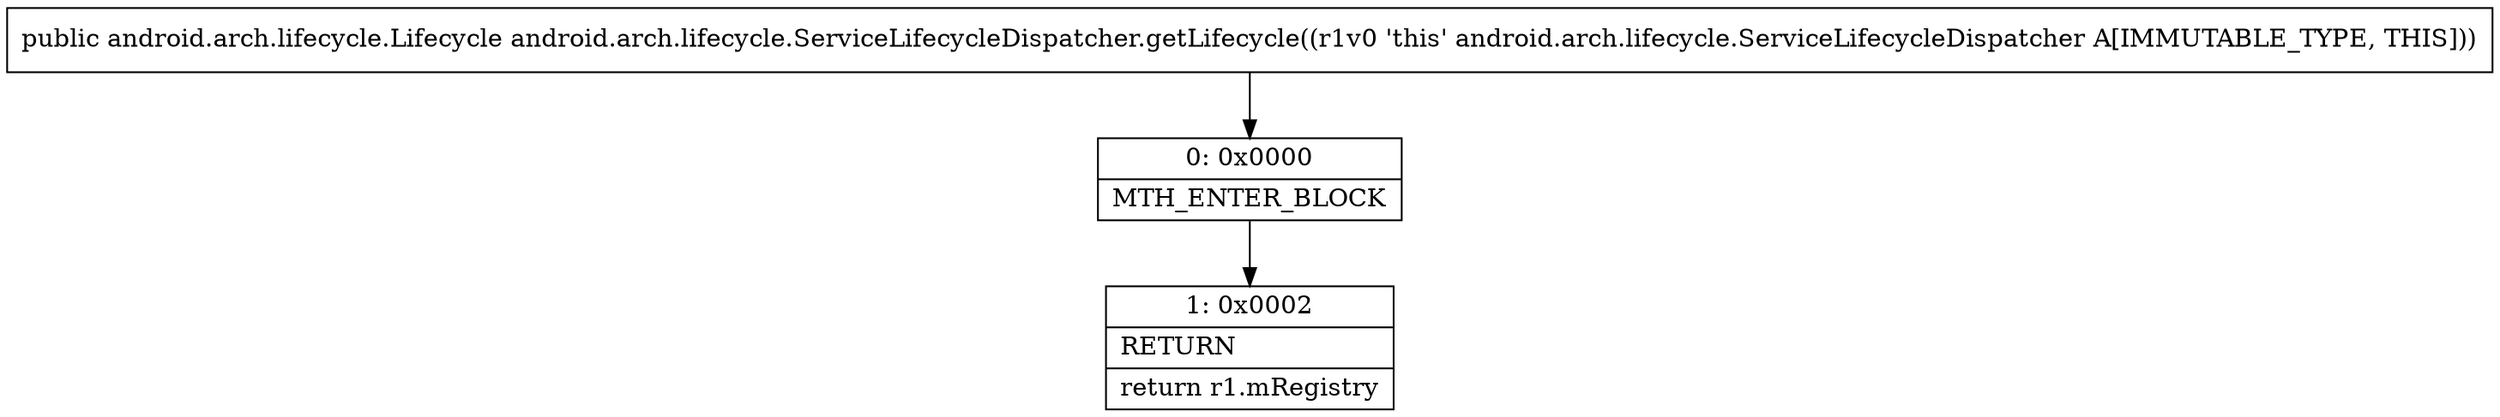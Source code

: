 digraph "CFG forandroid.arch.lifecycle.ServiceLifecycleDispatcher.getLifecycle()Landroid\/arch\/lifecycle\/Lifecycle;" {
Node_0 [shape=record,label="{0\:\ 0x0000|MTH_ENTER_BLOCK\l}"];
Node_1 [shape=record,label="{1\:\ 0x0002|RETURN\l|return r1.mRegistry\l}"];
MethodNode[shape=record,label="{public android.arch.lifecycle.Lifecycle android.arch.lifecycle.ServiceLifecycleDispatcher.getLifecycle((r1v0 'this' android.arch.lifecycle.ServiceLifecycleDispatcher A[IMMUTABLE_TYPE, THIS])) }"];
MethodNode -> Node_0;
Node_0 -> Node_1;
}


